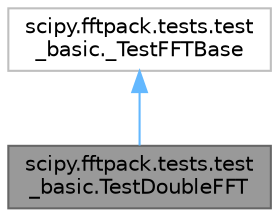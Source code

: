 digraph "scipy.fftpack.tests.test_basic.TestDoubleFFT"
{
 // LATEX_PDF_SIZE
  bgcolor="transparent";
  edge [fontname=Helvetica,fontsize=10,labelfontname=Helvetica,labelfontsize=10];
  node [fontname=Helvetica,fontsize=10,shape=box,height=0.2,width=0.4];
  Node1 [id="Node000001",label="scipy.fftpack.tests.test\l_basic.TestDoubleFFT",height=0.2,width=0.4,color="gray40", fillcolor="grey60", style="filled", fontcolor="black",tooltip=" "];
  Node2 -> Node1 [id="edge1_Node000001_Node000002",dir="back",color="steelblue1",style="solid",tooltip=" "];
  Node2 [id="Node000002",label="scipy.fftpack.tests.test\l_basic._TestFFTBase",height=0.2,width=0.4,color="grey75", fillcolor="white", style="filled",URL="$d5/d2f/classscipy_1_1fftpack_1_1tests_1_1test__basic_1_1__TestFFTBase.html",tooltip=" "];
}
